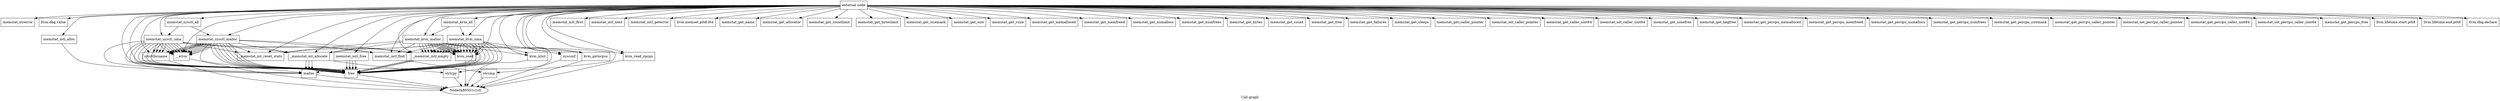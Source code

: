 digraph "Call graph" {
	label="Call graph";

	Node0x80501c190 [shape=record,label="{external node}"];
	Node0x80501c190 -> Node0x80501c220;
	Node0x80501c190 -> Node0x80501c280;
	Node0x80501c190 -> Node0x80501c2e0;
	Node0x80501c190 -> Node0x80501c340;
	Node0x80501c190 -> Node0x80501c3a0;
	Node0x80501c190 -> Node0x80501c400;
	Node0x80501c190 -> Node0x80501c460;
	Node0x80501c190 -> Node0x80501c4c0;
	Node0x80501c190 -> Node0x80501c520;
	Node0x80501c190 -> Node0x80501c580;
	Node0x80501c190 -> Node0x80501c5e0;
	Node0x80501c190 -> Node0x80501c640;
	Node0x80501c190 -> Node0x80501c6a0;
	Node0x80501c190 -> Node0x80501c760;
	Node0x80501c190 -> Node0x80501c700;
	Node0x80501c190 -> Node0x80501c7c0;
	Node0x80501c190 -> Node0x80501c820;
	Node0x80501c190 -> Node0x80501c880;
	Node0x80501c190 -> Node0x80501c8e0;
	Node0x80501c190 -> Node0x80501c940;
	Node0x80501c190 -> Node0x80501c9a0;
	Node0x80501c190 -> Node0x80501ca00;
	Node0x80501c190 -> Node0x80501ca60;
	Node0x80501c190 -> Node0x80501cac0;
	Node0x80501c190 -> Node0x80501cb20;
	Node0x80501c190 -> Node0x80501cb80;
	Node0x80501c190 -> Node0x80501cbe0;
	Node0x80501c190 -> Node0x80501cc40;
	Node0x80501c190 -> Node0x80501cca0;
	Node0x80501c190 -> Node0x80501cd00;
	Node0x80501c190 -> Node0x80501cd60;
	Node0x80501c190 -> Node0x80501cdc0;
	Node0x80501c190 -> Node0x80501ce20;
	Node0x80501c190 -> Node0x80501ce80;
	Node0x80501c190 -> Node0x80501cee0;
	Node0x80501c190 -> Node0x80501cf40;
	Node0x80501c190 -> Node0x80501cfa0;
	Node0x80501c190 -> Node0x804f7c000;
	Node0x80501c190 -> Node0x804f7c060;
	Node0x80501c190 -> Node0x804f7c0c0;
	Node0x80501c190 -> Node0x804f7c120;
	Node0x80501c190 -> Node0x804f7c180;
	Node0x80501c190 -> Node0x804f7c1e0;
	Node0x80501c190 -> Node0x804f7c240;
	Node0x80501c190 -> Node0x804f7c2a0;
	Node0x80501c190 -> Node0x804f7c300;
	Node0x80501c190 -> Node0x804f7c360;
	Node0x80501c190 -> Node0x804f7c3c0;
	Node0x80501c190 -> Node0x804f7c420;
	Node0x80501c190 -> Node0x804f7c540;
	Node0x80501c190 -> Node0x804f7c480;
	Node0x80501c190 -> Node0x804f7c720;
	Node0x80501c190 -> Node0x804f7c660;
	Node0x80501c190 -> Node0x804f7c6c0;
	Node0x80501c190 -> Node0x804f7c780;
	Node0x80501c190 -> Node0x804f7c5a0;
	Node0x80501c190 -> Node0x804f7c960;
	Node0x80501c190 -> Node0x804f7c7e0;
	Node0x80501c190 -> Node0x804f7c840;
	Node0x80501c190 -> Node0x804f7c8a0;
	Node0x80501c190 -> Node0x804f7c900;
	Node0x80501c190 -> Node0x804f7c4e0;
	Node0x80501c190 -> Node0x804f7c600;
	Node0x80501c190 -> Node0x804f7c9c0;
	Node0x80501c220 [shape=record,label="{memstat_strerror}"];
	Node0x80501c280 [shape=record,label="{llvm.dbg.value}"];
	Node0x80501c2e0 [shape=record,label="{memstat_mtl_alloc}"];
	Node0x80501c2e0 -> Node0x80501c340;
	Node0x80501c340 [shape=record,label="{malloc}"];
	Node0x80501c340 -> Node0x80501c1c0;
	Node0x80501c3a0 [shape=record,label="{memstat_mtl_first}"];
	Node0x80501c400 [shape=record,label="{memstat_mtl_next}"];
	Node0x80501c460 [shape=record,label="{_memstat_mtl_empty}"];
	Node0x80501c460 -> Node0x80501c4c0;
	Node0x80501c460 -> Node0x80501c4c0;
	Node0x80501c460 -> Node0x80501c4c0;
	Node0x80501c4c0 [shape=record,label="{free}"];
	Node0x80501c4c0 -> Node0x80501c1c0;
	Node0x80501c520 [shape=record,label="{memstat_mtl_free}"];
	Node0x80501c520 -> Node0x80501c4c0;
	Node0x80501c520 -> Node0x80501c4c0;
	Node0x80501c520 -> Node0x80501c4c0;
	Node0x80501c520 -> Node0x80501c4c0;
	Node0x80501c580 [shape=record,label="{memstat_mtl_geterror}"];
	Node0x80501c5e0 [shape=record,label="{memstat_mtl_find}"];
	Node0x80501c5e0 -> Node0x80501c640;
	Node0x80501c640 [shape=record,label="{strcmp}"];
	Node0x80501c640 -> Node0x80501c1c0;
	Node0x80501c6a0 [shape=record,label="{_memstat_mt_allocate}"];
	Node0x80501c6a0 -> Node0x80501c340;
	Node0x80501c6a0 -> Node0x80501c340;
	Node0x80501c6a0 -> Node0x80501c340;
	Node0x80501c6a0 -> Node0x80501c700;
	Node0x80501cac0 [shape=record,label="{memstat_get_memalloced}"];
	Node0x80501c760 [shape=record,label="{llvm.memset.p0i8.i64}"];
	Node0x80501c700 [shape=record,label="{strlcpy}"];
	Node0x80501c700 -> Node0x80501c1c0;
	Node0x80501c7c0 [shape=record,label="{_memstat_mt_reset_stats}"];
	Node0x80501c820 [shape=record,label="{memstat_get_name}"];
	Node0x80501c880 [shape=record,label="{memstat_get_allocator}"];
	Node0x80501c8e0 [shape=record,label="{memstat_get_countlimit}"];
	Node0x80501c940 [shape=record,label="{memstat_get_byteslimit}"];
	Node0x80501c9a0 [shape=record,label="{memstat_get_sizemask}"];
	Node0x80501ca00 [shape=record,label="{memstat_get_size}"];
	Node0x80501ca60 [shape=record,label="{memstat_get_rsize}"];
	Node0x80501cb20 [shape=record,label="{memstat_get_memfreed}"];
	Node0x80501cb80 [shape=record,label="{memstat_get_numallocs}"];
	Node0x80501cbe0 [shape=record,label="{memstat_get_numfrees}"];
	Node0x80501cc40 [shape=record,label="{memstat_get_bytes}"];
	Node0x80501cca0 [shape=record,label="{memstat_get_count}"];
	Node0x80501cd00 [shape=record,label="{memstat_get_free}"];
	Node0x80501cd60 [shape=record,label="{memstat_get_failures}"];
	Node0x80501cdc0 [shape=record,label="{memstat_get_sleeps}"];
	Node0x80501ce20 [shape=record,label="{memstat_get_caller_pointer}"];
	Node0x80501ce80 [shape=record,label="{memstat_set_caller_pointer}"];
	Node0x80501cee0 [shape=record,label="{memstat_get_caller_uint64}"];
	Node0x80501cf40 [shape=record,label="{memstat_set_caller_uint64}"];
	Node0x80501cfa0 [shape=record,label="{memstat_get_zonefree}"];
	Node0x804f7c000 [shape=record,label="{memstat_get_kegfree}"];
	Node0x804f7c060 [shape=record,label="{memstat_get_percpu_memalloced}"];
	Node0x804f7c0c0 [shape=record,label="{memstat_get_percpu_memfreed}"];
	Node0x804f7c120 [shape=record,label="{memstat_get_percpu_numallocs}"];
	Node0x804f7c180 [shape=record,label="{memstat_get_percpu_numfrees}"];
	Node0x804f7c1e0 [shape=record,label="{memstat_get_percpu_sizemask}"];
	Node0x804f7c240 [shape=record,label="{memstat_get_percpu_caller_pointer}"];
	Node0x804f7c2a0 [shape=record,label="{memstat_set_percpu_caller_pointer}"];
	Node0x804f7c300 [shape=record,label="{memstat_get_percpu_caller_uint64}"];
	Node0x804f7c360 [shape=record,label="{memstat_set_percpu_caller_uint64}"];
	Node0x804f7c3c0 [shape=record,label="{memstat_get_percpu_free}"];
	Node0x804f7c420 [shape=record,label="{memstat_sysctl_all}"];
	Node0x804f7c420 -> Node0x804f7c480;
	Node0x804f7c420 -> Node0x804f7c4e0;
	Node0x804f7c540 [shape=record,label="{memstat_kvm_all}"];
	Node0x804f7c540 -> Node0x804f7c5a0;
	Node0x804f7c540 -> Node0x804f7c600;
	Node0x804f7c480 [shape=record,label="{memstat_sysctl_malloc}"];
	Node0x804f7c480 -> Node0x804f7c660;
	Node0x804f7c480 -> Node0x804f7c6c0;
	Node0x804f7c480 -> Node0x804f7c6c0;
	Node0x804f7c480 -> Node0x804f7c660;
	Node0x804f7c480 -> Node0x804f7c6c0;
	Node0x804f7c480 -> Node0x804f7c6c0;
	Node0x804f7c480 -> Node0x80501c340;
	Node0x804f7c480 -> Node0x804f7c660;
	Node0x804f7c480 -> Node0x804f7c6c0;
	Node0x804f7c480 -> Node0x80501c4c0;
	Node0x804f7c480 -> Node0x804f7c660;
	Node0x804f7c480 -> Node0x804f7c6c0;
	Node0x804f7c480 -> Node0x804f7c6c0;
	Node0x804f7c480 -> Node0x80501c4c0;
	Node0x804f7c480 -> Node0x80501c4c0;
	Node0x804f7c480 -> Node0x80501c4c0;
	Node0x804f7c480 -> Node0x80501c4c0;
	Node0x804f7c480 -> Node0x80501c5e0;
	Node0x804f7c480 -> Node0x80501c6a0;
	Node0x804f7c480 -> Node0x80501c460;
	Node0x804f7c480 -> Node0x80501c4c0;
	Node0x804f7c480 -> Node0x80501c7c0;
	Node0x804f7c480 -> Node0x80501c4c0;
	Node0x804f7c720 [shape=record,label="{llvm.lifetime.start.p0i8}"];
	Node0x804f7c660 [shape=record,label="{sysctlbyname}"];
	Node0x804f7c660 -> Node0x80501c1c0;
	Node0x804f7c6c0 [shape=record,label="{__error}"];
	Node0x804f7c6c0 -> Node0x80501c1c0;
	Node0x804f7c780 [shape=record,label="{llvm.lifetime.end.p0i8}"];
	Node0x804f7c5a0 [shape=record,label="{memstat_kvm_malloc}"];
	Node0x804f7c5a0 -> Node0x804f7c7e0;
	Node0x804f7c5a0 -> Node0x804f7c840;
	Node0x804f7c5a0 -> Node0x804f7c840;
	Node0x804f7c5a0 -> Node0x804f7c8a0;
	Node0x804f7c5a0 -> Node0x804f7c840;
	Node0x804f7c5a0 -> Node0x80501c460;
	Node0x804f7c5a0 -> Node0x804f7c840;
	Node0x804f7c5a0 -> Node0x80501c460;
	Node0x804f7c5a0 -> Node0x804f7c840;
	Node0x804f7c5a0 -> Node0x80501c460;
	Node0x804f7c5a0 -> Node0x80501c5e0;
	Node0x804f7c5a0 -> Node0x80501c6a0;
	Node0x804f7c5a0 -> Node0x80501c460;
	Node0x804f7c5a0 -> Node0x80501c7c0;
	Node0x804f7c5a0 -> Node0x804f7c900;
	Node0x804f7c5a0 -> Node0x80501c460;
	Node0x804f7c960 [shape=record,label="{llvm.dbg.declare}"];
	Node0x804f7c7e0 [shape=record,label="{kvm_nlist}"];
	Node0x804f7c7e0 -> Node0x80501c1c0;
	Node0x804f7c840 [shape=record,label="{kvm_read}"];
	Node0x804f7c840 -> Node0x80501c1c0;
	Node0x804f7c8a0 [shape=record,label="{kvm_getncpus}"];
	Node0x804f7c8a0 -> Node0x80501c1c0;
	Node0x804f7c900 [shape=record,label="{kvm_read_zpcpu}"];
	Node0x804f7c900 -> Node0x80501c1c0;
	Node0x804f7c4e0 [shape=record,label="{memstat_sysctl_uma}"];
	Node0x804f7c4e0 -> Node0x804f7c660;
	Node0x804f7c4e0 -> Node0x804f7c6c0;
	Node0x804f7c4e0 -> Node0x804f7c6c0;
	Node0x804f7c4e0 -> Node0x804f7c660;
	Node0x804f7c4e0 -> Node0x804f7c6c0;
	Node0x804f7c4e0 -> Node0x804f7c6c0;
	Node0x804f7c4e0 -> Node0x80501c340;
	Node0x804f7c4e0 -> Node0x804f7c660;
	Node0x804f7c4e0 -> Node0x804f7c6c0;
	Node0x804f7c4e0 -> Node0x80501c4c0;
	Node0x804f7c4e0 -> Node0x804f7c660;
	Node0x804f7c4e0 -> Node0x804f7c6c0;
	Node0x804f7c4e0 -> Node0x804f7c6c0;
	Node0x804f7c4e0 -> Node0x80501c4c0;
	Node0x804f7c4e0 -> Node0x80501c4c0;
	Node0x804f7c4e0 -> Node0x80501c4c0;
	Node0x804f7c4e0 -> Node0x80501c4c0;
	Node0x804f7c4e0 -> Node0x80501c5e0;
	Node0x804f7c4e0 -> Node0x80501c6a0;
	Node0x804f7c4e0 -> Node0x80501c460;
	Node0x804f7c4e0 -> Node0x80501c4c0;
	Node0x804f7c4e0 -> Node0x80501c7c0;
	Node0x804f7c4e0 -> Node0x80501c4c0;
	Node0x804f7c600 [shape=record,label="{memstat_kvm_uma}"];
	Node0x804f7c600 -> Node0x804f7c7e0;
	Node0x804f7c600 -> Node0x804f7c840;
	Node0x804f7c600 -> Node0x804f7c840;
	Node0x804f7c600 -> Node0x804f7c840;
	Node0x804f7c600 -> Node0x804f7c9c0;
	Node0x804f7c600 -> Node0x804f7c840;
	Node0x804f7c600 -> Node0x80501c340;
	Node0x804f7c600 -> Node0x804f7c840;
	Node0x804f7c600 -> Node0x80501c4c0;
	Node0x804f7c600 -> Node0x80501c460;
	Node0x804f7c600 -> Node0x804f7c840;
	Node0x804f7c600 -> Node0x80501c4c0;
	Node0x804f7c600 -> Node0x80501c460;
	Node0x804f7c600 -> Node0x804f7c840;
	Node0x804f7c600 -> Node0x80501c4c0;
	Node0x804f7c600 -> Node0x80501c460;
	Node0x804f7c600 -> Node0x804f7c840;
	Node0x804f7c600 -> Node0x80501c4c0;
	Node0x804f7c600 -> Node0x80501c460;
	Node0x804f7c600 -> Node0x80501c5e0;
	Node0x804f7c600 -> Node0x80501c6a0;
	Node0x804f7c600 -> Node0x80501c4c0;
	Node0x804f7c600 -> Node0x80501c460;
	Node0x804f7c600 -> Node0x80501c7c0;
	Node0x804f7c600 -> Node0x804f7c840;
	Node0x804f7c600 -> Node0x80501c4c0;
	Node0x804f7c600 -> Node0x80501c460;
	Node0x804f7c600 -> Node0x804f7c840;
	Node0x804f7c600 -> Node0x80501c4c0;
	Node0x804f7c600 -> Node0x80501c460;
	Node0x804f7c600 -> Node0x804f7c840;
	Node0x804f7c600 -> Node0x804f7c840;
	Node0x804f7c600 -> Node0x80501c4c0;
	Node0x804f7c9c0 [shape=record,label="{sysconf}"];
	Node0x804f7c9c0 -> Node0x80501c1c0;
}
